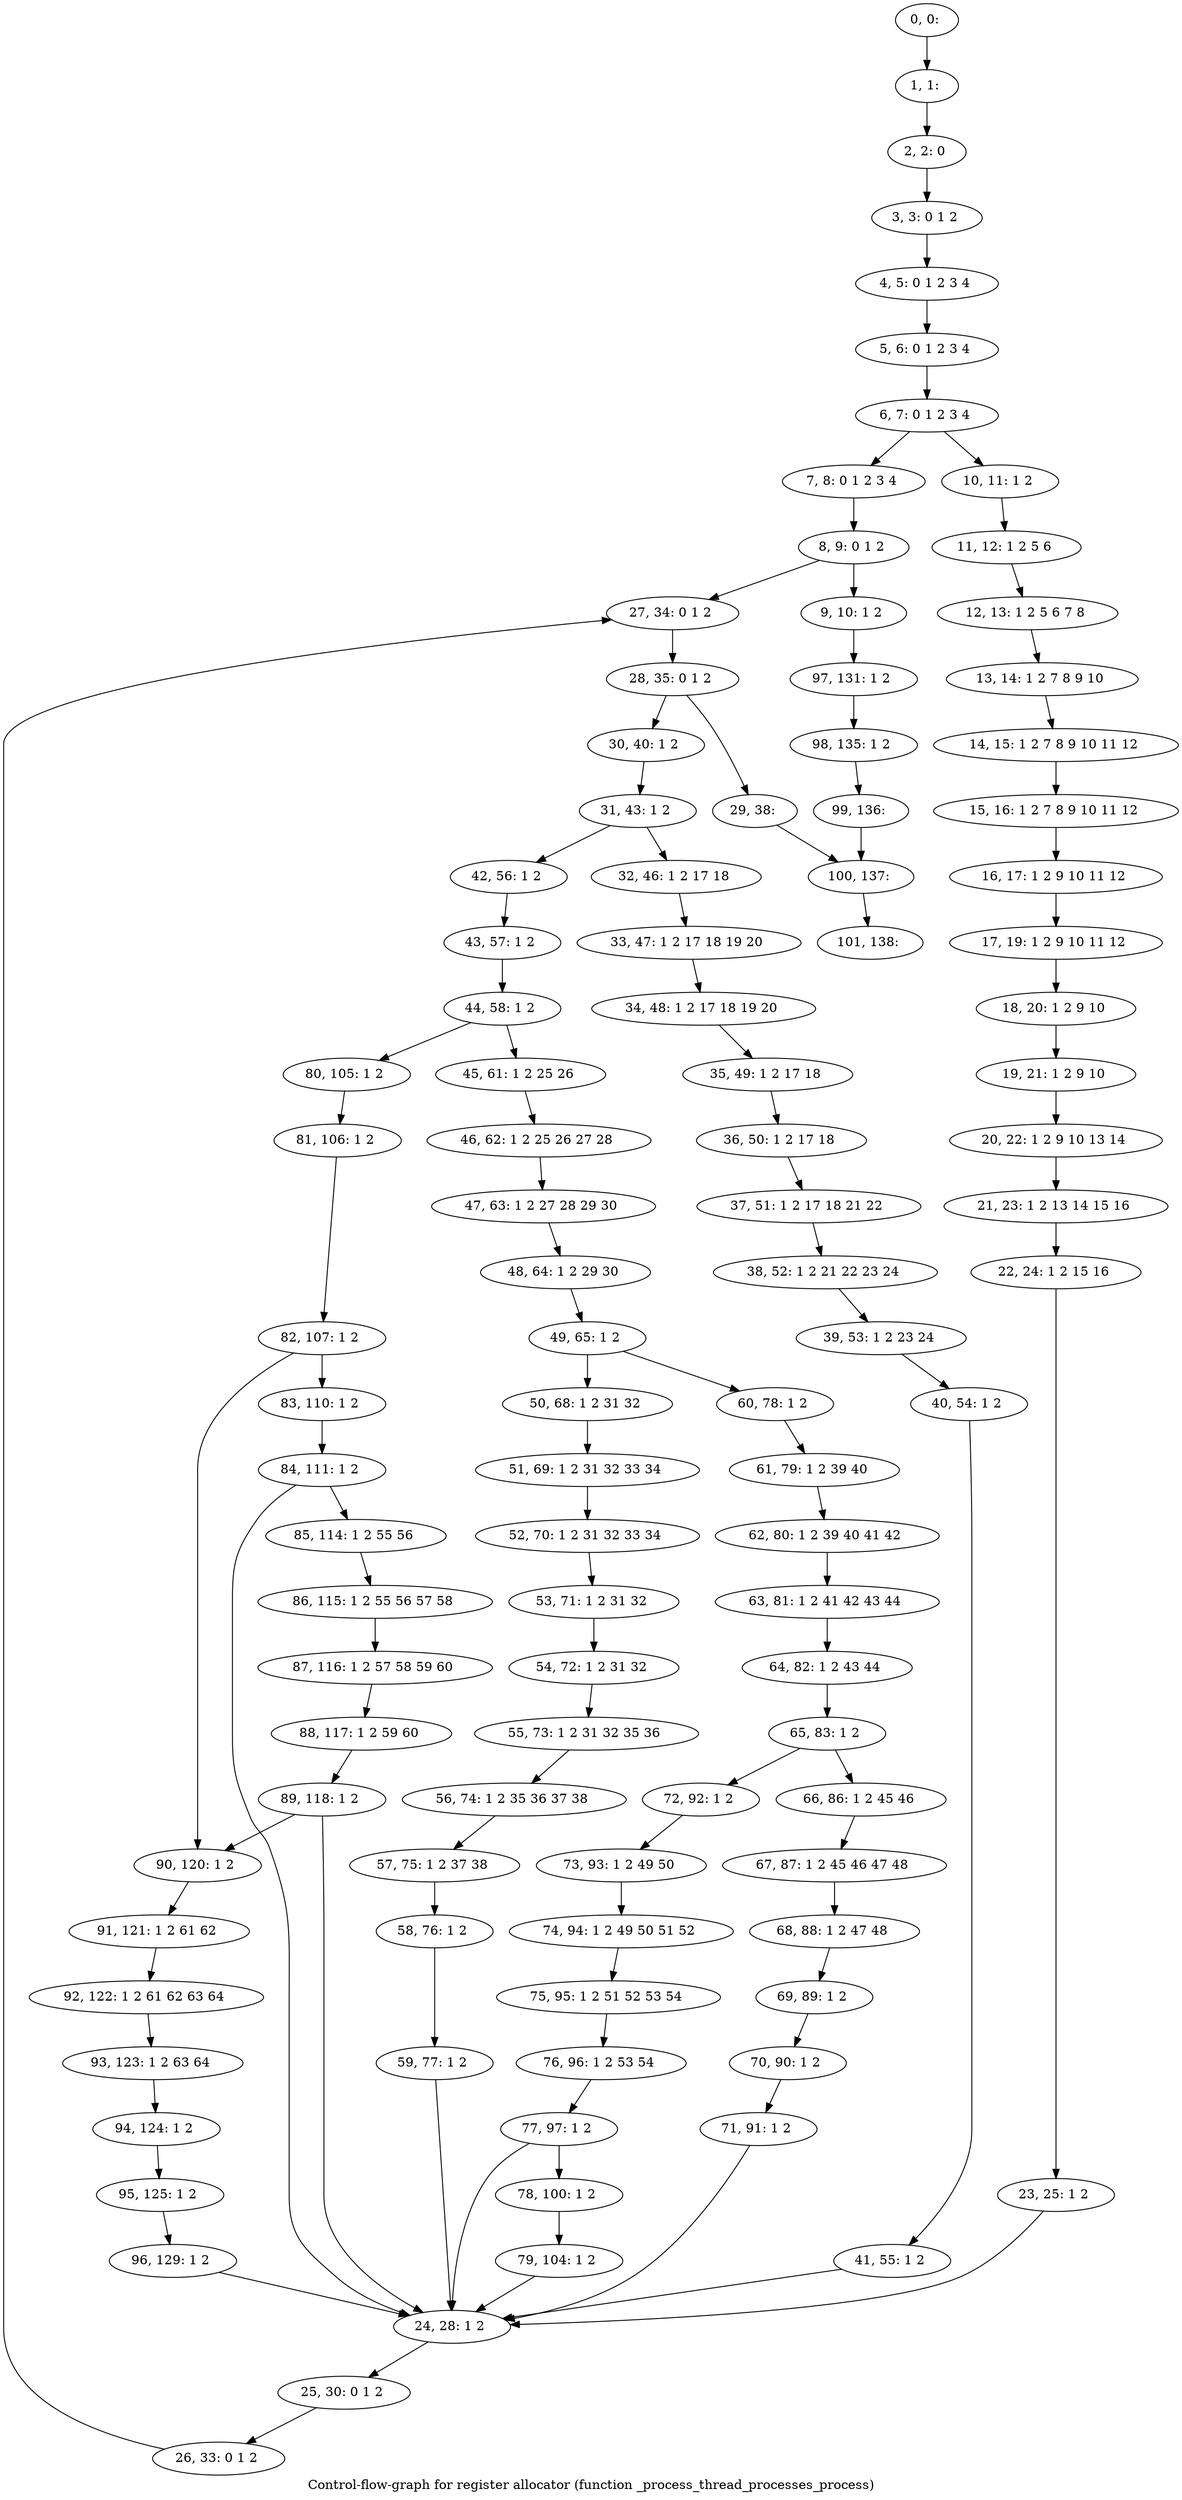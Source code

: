 digraph G {
graph [label="Control-flow-graph for register allocator (function _process_thread_processes_process)"]
0[label="0, 0: "];
1[label="1, 1: "];
2[label="2, 2: 0 "];
3[label="3, 3: 0 1 2 "];
4[label="4, 5: 0 1 2 3 4 "];
5[label="5, 6: 0 1 2 3 4 "];
6[label="6, 7: 0 1 2 3 4 "];
7[label="7, 8: 0 1 2 3 4 "];
8[label="8, 9: 0 1 2 "];
9[label="9, 10: 1 2 "];
10[label="10, 11: 1 2 "];
11[label="11, 12: 1 2 5 6 "];
12[label="12, 13: 1 2 5 6 7 8 "];
13[label="13, 14: 1 2 7 8 9 10 "];
14[label="14, 15: 1 2 7 8 9 10 11 12 "];
15[label="15, 16: 1 2 7 8 9 10 11 12 "];
16[label="16, 17: 1 2 9 10 11 12 "];
17[label="17, 19: 1 2 9 10 11 12 "];
18[label="18, 20: 1 2 9 10 "];
19[label="19, 21: 1 2 9 10 "];
20[label="20, 22: 1 2 9 10 13 14 "];
21[label="21, 23: 1 2 13 14 15 16 "];
22[label="22, 24: 1 2 15 16 "];
23[label="23, 25: 1 2 "];
24[label="24, 28: 1 2 "];
25[label="25, 30: 0 1 2 "];
26[label="26, 33: 0 1 2 "];
27[label="27, 34: 0 1 2 "];
28[label="28, 35: 0 1 2 "];
29[label="29, 38: "];
30[label="30, 40: 1 2 "];
31[label="31, 43: 1 2 "];
32[label="32, 46: 1 2 17 18 "];
33[label="33, 47: 1 2 17 18 19 20 "];
34[label="34, 48: 1 2 17 18 19 20 "];
35[label="35, 49: 1 2 17 18 "];
36[label="36, 50: 1 2 17 18 "];
37[label="37, 51: 1 2 17 18 21 22 "];
38[label="38, 52: 1 2 21 22 23 24 "];
39[label="39, 53: 1 2 23 24 "];
40[label="40, 54: 1 2 "];
41[label="41, 55: 1 2 "];
42[label="42, 56: 1 2 "];
43[label="43, 57: 1 2 "];
44[label="44, 58: 1 2 "];
45[label="45, 61: 1 2 25 26 "];
46[label="46, 62: 1 2 25 26 27 28 "];
47[label="47, 63: 1 2 27 28 29 30 "];
48[label="48, 64: 1 2 29 30 "];
49[label="49, 65: 1 2 "];
50[label="50, 68: 1 2 31 32 "];
51[label="51, 69: 1 2 31 32 33 34 "];
52[label="52, 70: 1 2 31 32 33 34 "];
53[label="53, 71: 1 2 31 32 "];
54[label="54, 72: 1 2 31 32 "];
55[label="55, 73: 1 2 31 32 35 36 "];
56[label="56, 74: 1 2 35 36 37 38 "];
57[label="57, 75: 1 2 37 38 "];
58[label="58, 76: 1 2 "];
59[label="59, 77: 1 2 "];
60[label="60, 78: 1 2 "];
61[label="61, 79: 1 2 39 40 "];
62[label="62, 80: 1 2 39 40 41 42 "];
63[label="63, 81: 1 2 41 42 43 44 "];
64[label="64, 82: 1 2 43 44 "];
65[label="65, 83: 1 2 "];
66[label="66, 86: 1 2 45 46 "];
67[label="67, 87: 1 2 45 46 47 48 "];
68[label="68, 88: 1 2 47 48 "];
69[label="69, 89: 1 2 "];
70[label="70, 90: 1 2 "];
71[label="71, 91: 1 2 "];
72[label="72, 92: 1 2 "];
73[label="73, 93: 1 2 49 50 "];
74[label="74, 94: 1 2 49 50 51 52 "];
75[label="75, 95: 1 2 51 52 53 54 "];
76[label="76, 96: 1 2 53 54 "];
77[label="77, 97: 1 2 "];
78[label="78, 100: 1 2 "];
79[label="79, 104: 1 2 "];
80[label="80, 105: 1 2 "];
81[label="81, 106: 1 2 "];
82[label="82, 107: 1 2 "];
83[label="83, 110: 1 2 "];
84[label="84, 111: 1 2 "];
85[label="85, 114: 1 2 55 56 "];
86[label="86, 115: 1 2 55 56 57 58 "];
87[label="87, 116: 1 2 57 58 59 60 "];
88[label="88, 117: 1 2 59 60 "];
89[label="89, 118: 1 2 "];
90[label="90, 120: 1 2 "];
91[label="91, 121: 1 2 61 62 "];
92[label="92, 122: 1 2 61 62 63 64 "];
93[label="93, 123: 1 2 63 64 "];
94[label="94, 124: 1 2 "];
95[label="95, 125: 1 2 "];
96[label="96, 129: 1 2 "];
97[label="97, 131: 1 2 "];
98[label="98, 135: 1 2 "];
99[label="99, 136: "];
100[label="100, 137: "];
101[label="101, 138: "];
0->1 ;
1->2 ;
2->3 ;
3->4 ;
4->5 ;
5->6 ;
6->7 ;
6->10 ;
7->8 ;
8->9 ;
8->27 ;
9->97 ;
10->11 ;
11->12 ;
12->13 ;
13->14 ;
14->15 ;
15->16 ;
16->17 ;
17->18 ;
18->19 ;
19->20 ;
20->21 ;
21->22 ;
22->23 ;
23->24 ;
24->25 ;
25->26 ;
26->27 ;
27->28 ;
28->29 ;
28->30 ;
29->100 ;
30->31 ;
31->32 ;
31->42 ;
32->33 ;
33->34 ;
34->35 ;
35->36 ;
36->37 ;
37->38 ;
38->39 ;
39->40 ;
40->41 ;
41->24 ;
42->43 ;
43->44 ;
44->45 ;
44->80 ;
45->46 ;
46->47 ;
47->48 ;
48->49 ;
49->50 ;
49->60 ;
50->51 ;
51->52 ;
52->53 ;
53->54 ;
54->55 ;
55->56 ;
56->57 ;
57->58 ;
58->59 ;
59->24 ;
60->61 ;
61->62 ;
62->63 ;
63->64 ;
64->65 ;
65->66 ;
65->72 ;
66->67 ;
67->68 ;
68->69 ;
69->70 ;
70->71 ;
71->24 ;
72->73 ;
73->74 ;
74->75 ;
75->76 ;
76->77 ;
77->78 ;
77->24 ;
78->79 ;
79->24 ;
80->81 ;
81->82 ;
82->83 ;
82->90 ;
83->84 ;
84->85 ;
84->24 ;
85->86 ;
86->87 ;
87->88 ;
88->89 ;
89->90 ;
89->24 ;
90->91 ;
91->92 ;
92->93 ;
93->94 ;
94->95 ;
95->96 ;
96->24 ;
97->98 ;
98->99 ;
99->100 ;
100->101 ;
}
